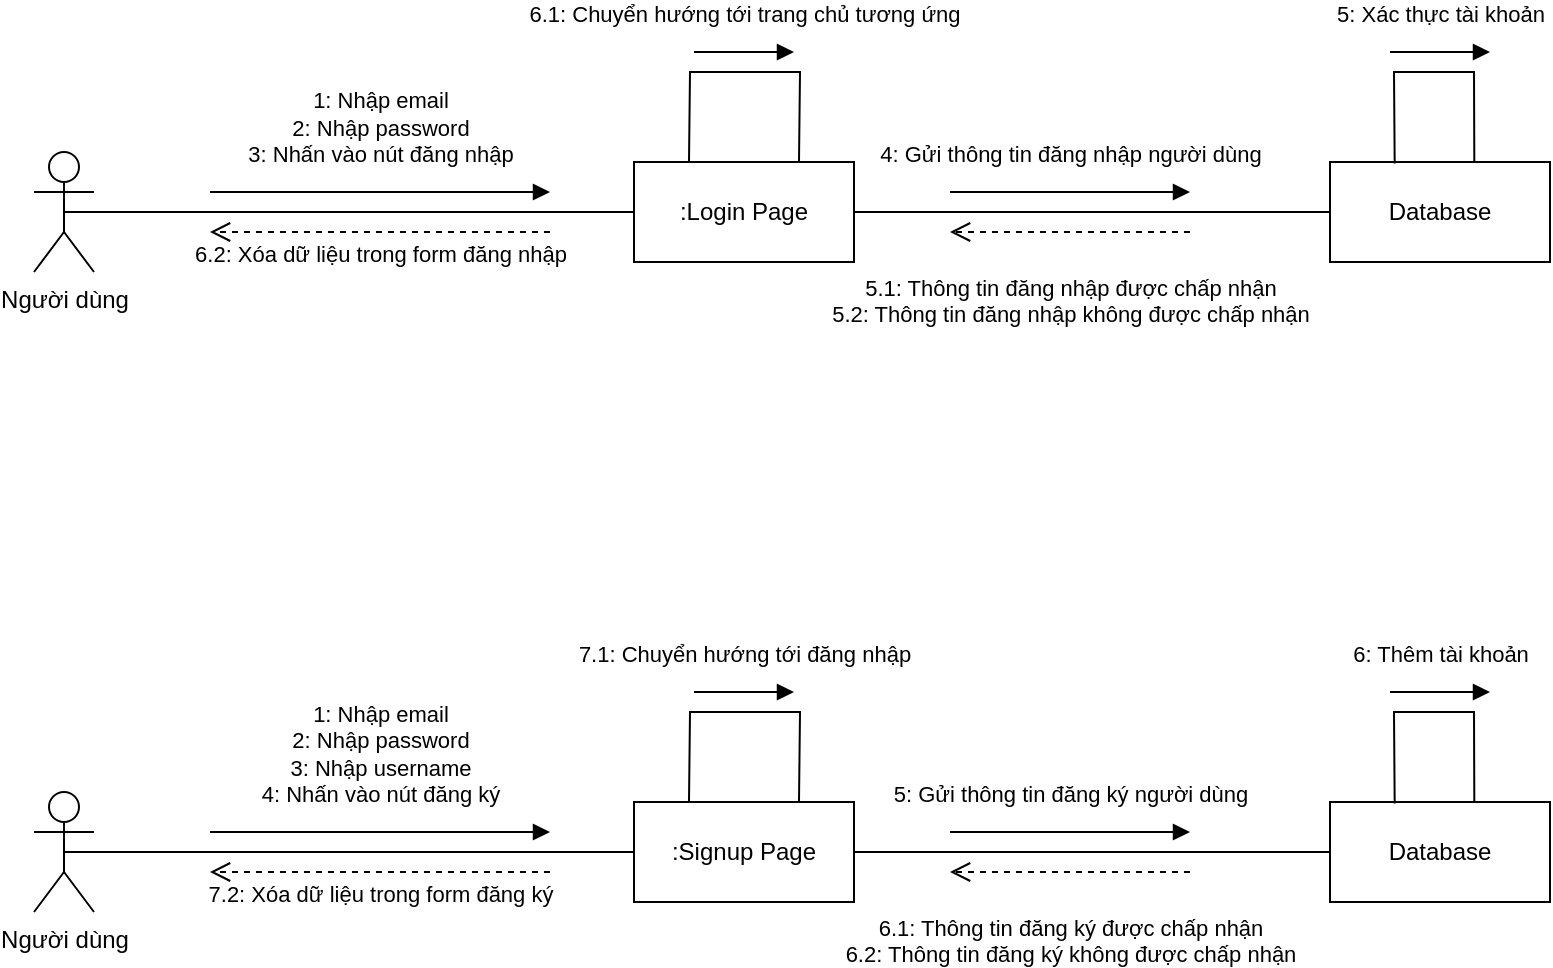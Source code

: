 <mxfile version="22.1.2" type="device">
  <diagram name="Trang-1" id="f9gaCNyuQsBR9XgBaJlw">
    <mxGraphModel dx="849" dy="995" grid="1" gridSize="10" guides="1" tooltips="1" connect="1" arrows="1" fold="1" page="1" pageScale="1" pageWidth="827" pageHeight="1169" math="0" shadow="0">
      <root>
        <mxCell id="0" />
        <mxCell id="1" parent="0" />
        <mxCell id="R2vyzV27Kt_ZZVn_BVag-1" value="Người dùng" style="shape=umlActor;verticalLabelPosition=bottom;verticalAlign=top;html=1;" vertex="1" parent="1">
          <mxGeometry x="40" y="360" width="30" height="60" as="geometry" />
        </mxCell>
        <mxCell id="R2vyzV27Kt_ZZVn_BVag-4" value=":Login Page" style="html=1;whiteSpace=wrap;" vertex="1" parent="1">
          <mxGeometry x="340" y="365" width="110" height="50" as="geometry" />
        </mxCell>
        <mxCell id="R2vyzV27Kt_ZZVn_BVag-5" value="Database" style="html=1;whiteSpace=wrap;" vertex="1" parent="1">
          <mxGeometry x="688" y="365" width="110" height="50" as="geometry" />
        </mxCell>
        <mxCell id="R2vyzV27Kt_ZZVn_BVag-7" value="" style="endArrow=none;html=1;rounded=0;entryX=0;entryY=0.5;entryDx=0;entryDy=0;exitX=0.5;exitY=0.5;exitDx=0;exitDy=0;exitPerimeter=0;" edge="1" parent="1" source="R2vyzV27Kt_ZZVn_BVag-1" target="R2vyzV27Kt_ZZVn_BVag-4">
          <mxGeometry width="50" height="50" relative="1" as="geometry">
            <mxPoint x="200" y="460" as="sourcePoint" />
            <mxPoint x="250" y="410" as="targetPoint" />
          </mxGeometry>
        </mxCell>
        <mxCell id="R2vyzV27Kt_ZZVn_BVag-9" value="" style="endArrow=none;html=1;rounded=0;entryX=1;entryY=0.5;entryDx=0;entryDy=0;exitX=0;exitY=0.5;exitDx=0;exitDy=0;" edge="1" parent="1" source="R2vyzV27Kt_ZZVn_BVag-5" target="R2vyzV27Kt_ZZVn_BVag-4">
          <mxGeometry width="50" height="50" relative="1" as="geometry">
            <mxPoint x="200" y="460" as="sourcePoint" />
            <mxPoint x="250" y="410" as="targetPoint" />
          </mxGeometry>
        </mxCell>
        <mxCell id="R2vyzV27Kt_ZZVn_BVag-11" value="1: Nhập email&lt;br&gt;2: Nhập password&lt;br&gt;3: Nhấn vào nút đăng nhập" style="html=1;verticalAlign=bottom;endArrow=block;curved=0;rounded=0;" edge="1" parent="1">
          <mxGeometry y="10" width="80" relative="1" as="geometry">
            <mxPoint x="128" y="380" as="sourcePoint" />
            <mxPoint x="298" y="380" as="targetPoint" />
            <mxPoint as="offset" />
          </mxGeometry>
        </mxCell>
        <mxCell id="R2vyzV27Kt_ZZVn_BVag-12" value="6.2: Xóa dữ liệu trong form đăng nhập" style="html=1;verticalAlign=bottom;endArrow=open;dashed=1;endSize=8;curved=0;rounded=0;" edge="1" parent="1">
          <mxGeometry y="20" relative="1" as="geometry">
            <mxPoint x="298" y="400" as="sourcePoint" />
            <mxPoint x="128" y="400" as="targetPoint" />
            <mxPoint as="offset" />
          </mxGeometry>
        </mxCell>
        <mxCell id="R2vyzV27Kt_ZZVn_BVag-13" value="4: Gửi thông tin đăng nhập người dùng" style="html=1;verticalAlign=bottom;endArrow=block;curved=0;rounded=0;" edge="1" parent="1">
          <mxGeometry y="10" width="80" relative="1" as="geometry">
            <mxPoint x="498" y="380" as="sourcePoint" />
            <mxPoint x="618" y="380" as="targetPoint" />
            <mxPoint as="offset" />
          </mxGeometry>
        </mxCell>
        <mxCell id="R2vyzV27Kt_ZZVn_BVag-14" value="5.1: Thông tin đăng nhập được chấp nhận&lt;br&gt;5.2: Thông tin đăng nhập không được chấp nhận" style="html=1;verticalAlign=bottom;endArrow=open;dashed=1;endSize=8;curved=0;rounded=0;" edge="1" parent="1">
          <mxGeometry y="50" relative="1" as="geometry">
            <mxPoint x="618" y="400" as="sourcePoint" />
            <mxPoint x="498" y="400" as="targetPoint" />
            <mxPoint as="offset" />
          </mxGeometry>
        </mxCell>
        <mxCell id="R2vyzV27Kt_ZZVn_BVag-19" value="5: Xác thực tài khoản" style="html=1;verticalAlign=bottom;endArrow=block;curved=0;rounded=0;" edge="1" parent="1">
          <mxGeometry y="10" width="80" relative="1" as="geometry">
            <mxPoint x="718" y="310" as="sourcePoint" />
            <mxPoint x="768" y="310" as="targetPoint" />
            <mxPoint as="offset" />
          </mxGeometry>
        </mxCell>
        <mxCell id="R2vyzV27Kt_ZZVn_BVag-20" value="" style="endArrow=none;html=1;rounded=0;entryX=0.25;entryY=0;entryDx=0;entryDy=0;exitX=0.75;exitY=0;exitDx=0;exitDy=0;" edge="1" parent="1" source="R2vyzV27Kt_ZZVn_BVag-4" target="R2vyzV27Kt_ZZVn_BVag-4">
          <mxGeometry width="50" height="50" relative="1" as="geometry">
            <mxPoint x="410" y="360" as="sourcePoint" />
            <mxPoint x="370" y="360" as="targetPoint" />
            <Array as="points">
              <mxPoint x="423" y="320" />
              <mxPoint x="368" y="320" />
            </Array>
          </mxGeometry>
        </mxCell>
        <mxCell id="R2vyzV27Kt_ZZVn_BVag-21" value="" style="endArrow=none;html=1;rounded=0;entryX=0.294;entryY=0.016;entryDx=0;entryDy=0;entryPerimeter=0;exitX=0.656;exitY=0;exitDx=0;exitDy=0;exitPerimeter=0;" edge="1" parent="1" source="R2vyzV27Kt_ZZVn_BVag-5" target="R2vyzV27Kt_ZZVn_BVag-5">
          <mxGeometry width="50" height="50" relative="1" as="geometry">
            <mxPoint x="770" y="360" as="sourcePoint" />
            <mxPoint x="720" y="360" as="targetPoint" />
            <Array as="points">
              <mxPoint x="760" y="320" />
              <mxPoint x="720" y="320" />
            </Array>
          </mxGeometry>
        </mxCell>
        <mxCell id="R2vyzV27Kt_ZZVn_BVag-22" value="6.1: Chuyển hướng tới trang chủ tương ứng" style="html=1;verticalAlign=bottom;endArrow=block;curved=0;rounded=0;" edge="1" parent="1">
          <mxGeometry y="10" width="80" relative="1" as="geometry">
            <mxPoint x="370" y="310" as="sourcePoint" />
            <mxPoint x="420" y="310" as="targetPoint" />
            <mxPoint as="offset" />
          </mxGeometry>
        </mxCell>
        <mxCell id="R2vyzV27Kt_ZZVn_BVag-23" value="Người dùng" style="shape=umlActor;verticalLabelPosition=bottom;verticalAlign=top;html=1;" vertex="1" parent="1">
          <mxGeometry x="40" y="680" width="30" height="60" as="geometry" />
        </mxCell>
        <mxCell id="R2vyzV27Kt_ZZVn_BVag-24" value=":Signup Page" style="html=1;whiteSpace=wrap;" vertex="1" parent="1">
          <mxGeometry x="340" y="685" width="110" height="50" as="geometry" />
        </mxCell>
        <mxCell id="R2vyzV27Kt_ZZVn_BVag-25" value="Database" style="html=1;whiteSpace=wrap;" vertex="1" parent="1">
          <mxGeometry x="688" y="685" width="110" height="50" as="geometry" />
        </mxCell>
        <mxCell id="R2vyzV27Kt_ZZVn_BVag-26" value="" style="endArrow=none;html=1;rounded=0;entryX=0;entryY=0.5;entryDx=0;entryDy=0;exitX=0.5;exitY=0.5;exitDx=0;exitDy=0;exitPerimeter=0;" edge="1" parent="1" source="R2vyzV27Kt_ZZVn_BVag-23" target="R2vyzV27Kt_ZZVn_BVag-24">
          <mxGeometry width="50" height="50" relative="1" as="geometry">
            <mxPoint x="200" y="780" as="sourcePoint" />
            <mxPoint x="250" y="730" as="targetPoint" />
          </mxGeometry>
        </mxCell>
        <mxCell id="R2vyzV27Kt_ZZVn_BVag-27" value="" style="endArrow=none;html=1;rounded=0;entryX=1;entryY=0.5;entryDx=0;entryDy=0;exitX=0;exitY=0.5;exitDx=0;exitDy=0;" edge="1" parent="1" source="R2vyzV27Kt_ZZVn_BVag-25" target="R2vyzV27Kt_ZZVn_BVag-24">
          <mxGeometry width="50" height="50" relative="1" as="geometry">
            <mxPoint x="200" y="780" as="sourcePoint" />
            <mxPoint x="250" y="730" as="targetPoint" />
          </mxGeometry>
        </mxCell>
        <mxCell id="R2vyzV27Kt_ZZVn_BVag-28" value="1: Nhập email&lt;br&gt;2: Nhập password&lt;br&gt;3: Nhập username&lt;br&gt;4: Nhấn vào nút đăng ký" style="html=1;verticalAlign=bottom;endArrow=block;curved=0;rounded=0;" edge="1" parent="1">
          <mxGeometry y="10" width="80" relative="1" as="geometry">
            <mxPoint x="128" y="700" as="sourcePoint" />
            <mxPoint x="298" y="700" as="targetPoint" />
            <mxPoint as="offset" />
          </mxGeometry>
        </mxCell>
        <mxCell id="R2vyzV27Kt_ZZVn_BVag-29" value="7.2: Xóa dữ liệu trong form đăng ký" style="html=1;verticalAlign=bottom;endArrow=open;dashed=1;endSize=8;curved=0;rounded=0;" edge="1" parent="1">
          <mxGeometry y="20" relative="1" as="geometry">
            <mxPoint x="298" y="720" as="sourcePoint" />
            <mxPoint x="128" y="720" as="targetPoint" />
            <mxPoint as="offset" />
          </mxGeometry>
        </mxCell>
        <mxCell id="R2vyzV27Kt_ZZVn_BVag-30" value="5: Gửi thông tin đăng ký người dùng" style="html=1;verticalAlign=bottom;endArrow=block;curved=0;rounded=0;" edge="1" parent="1">
          <mxGeometry y="10" width="80" relative="1" as="geometry">
            <mxPoint x="498" y="700" as="sourcePoint" />
            <mxPoint x="618" y="700" as="targetPoint" />
            <mxPoint as="offset" />
          </mxGeometry>
        </mxCell>
        <mxCell id="R2vyzV27Kt_ZZVn_BVag-31" value="6.1: Thông tin đăng ký được chấp nhận&lt;br&gt;6.2: Thông tin đăng ký không được chấp nhận" style="html=1;verticalAlign=bottom;endArrow=open;dashed=1;endSize=8;curved=0;rounded=0;" edge="1" parent="1">
          <mxGeometry y="50" relative="1" as="geometry">
            <mxPoint x="618" y="720" as="sourcePoint" />
            <mxPoint x="498" y="720" as="targetPoint" />
            <mxPoint as="offset" />
          </mxGeometry>
        </mxCell>
        <mxCell id="R2vyzV27Kt_ZZVn_BVag-32" value="6: Thêm tài khoản" style="html=1;verticalAlign=bottom;endArrow=block;curved=0;rounded=0;" edge="1" parent="1">
          <mxGeometry y="10" width="80" relative="1" as="geometry">
            <mxPoint x="718" y="630" as="sourcePoint" />
            <mxPoint x="768" y="630" as="targetPoint" />
            <mxPoint as="offset" />
          </mxGeometry>
        </mxCell>
        <mxCell id="R2vyzV27Kt_ZZVn_BVag-33" value="" style="endArrow=none;html=1;rounded=0;entryX=0.25;entryY=0;entryDx=0;entryDy=0;exitX=0.75;exitY=0;exitDx=0;exitDy=0;" edge="1" parent="1" source="R2vyzV27Kt_ZZVn_BVag-24" target="R2vyzV27Kt_ZZVn_BVag-24">
          <mxGeometry width="50" height="50" relative="1" as="geometry">
            <mxPoint x="410" y="680" as="sourcePoint" />
            <mxPoint x="370" y="680" as="targetPoint" />
            <Array as="points">
              <mxPoint x="423" y="640" />
              <mxPoint x="368" y="640" />
            </Array>
          </mxGeometry>
        </mxCell>
        <mxCell id="R2vyzV27Kt_ZZVn_BVag-34" value="" style="endArrow=none;html=1;rounded=0;entryX=0.294;entryY=0.016;entryDx=0;entryDy=0;entryPerimeter=0;exitX=0.656;exitY=0;exitDx=0;exitDy=0;exitPerimeter=0;" edge="1" parent="1" source="R2vyzV27Kt_ZZVn_BVag-25" target="R2vyzV27Kt_ZZVn_BVag-25">
          <mxGeometry width="50" height="50" relative="1" as="geometry">
            <mxPoint x="770" y="680" as="sourcePoint" />
            <mxPoint x="720" y="680" as="targetPoint" />
            <Array as="points">
              <mxPoint x="760" y="640" />
              <mxPoint x="720" y="640" />
            </Array>
          </mxGeometry>
        </mxCell>
        <mxCell id="R2vyzV27Kt_ZZVn_BVag-35" value="7.1: Chuyển hướng tới đăng nhập" style="html=1;verticalAlign=bottom;endArrow=block;curved=0;rounded=0;" edge="1" parent="1">
          <mxGeometry y="10" width="80" relative="1" as="geometry">
            <mxPoint x="370" y="630" as="sourcePoint" />
            <mxPoint x="420" y="630" as="targetPoint" />
            <mxPoint as="offset" />
          </mxGeometry>
        </mxCell>
      </root>
    </mxGraphModel>
  </diagram>
</mxfile>
